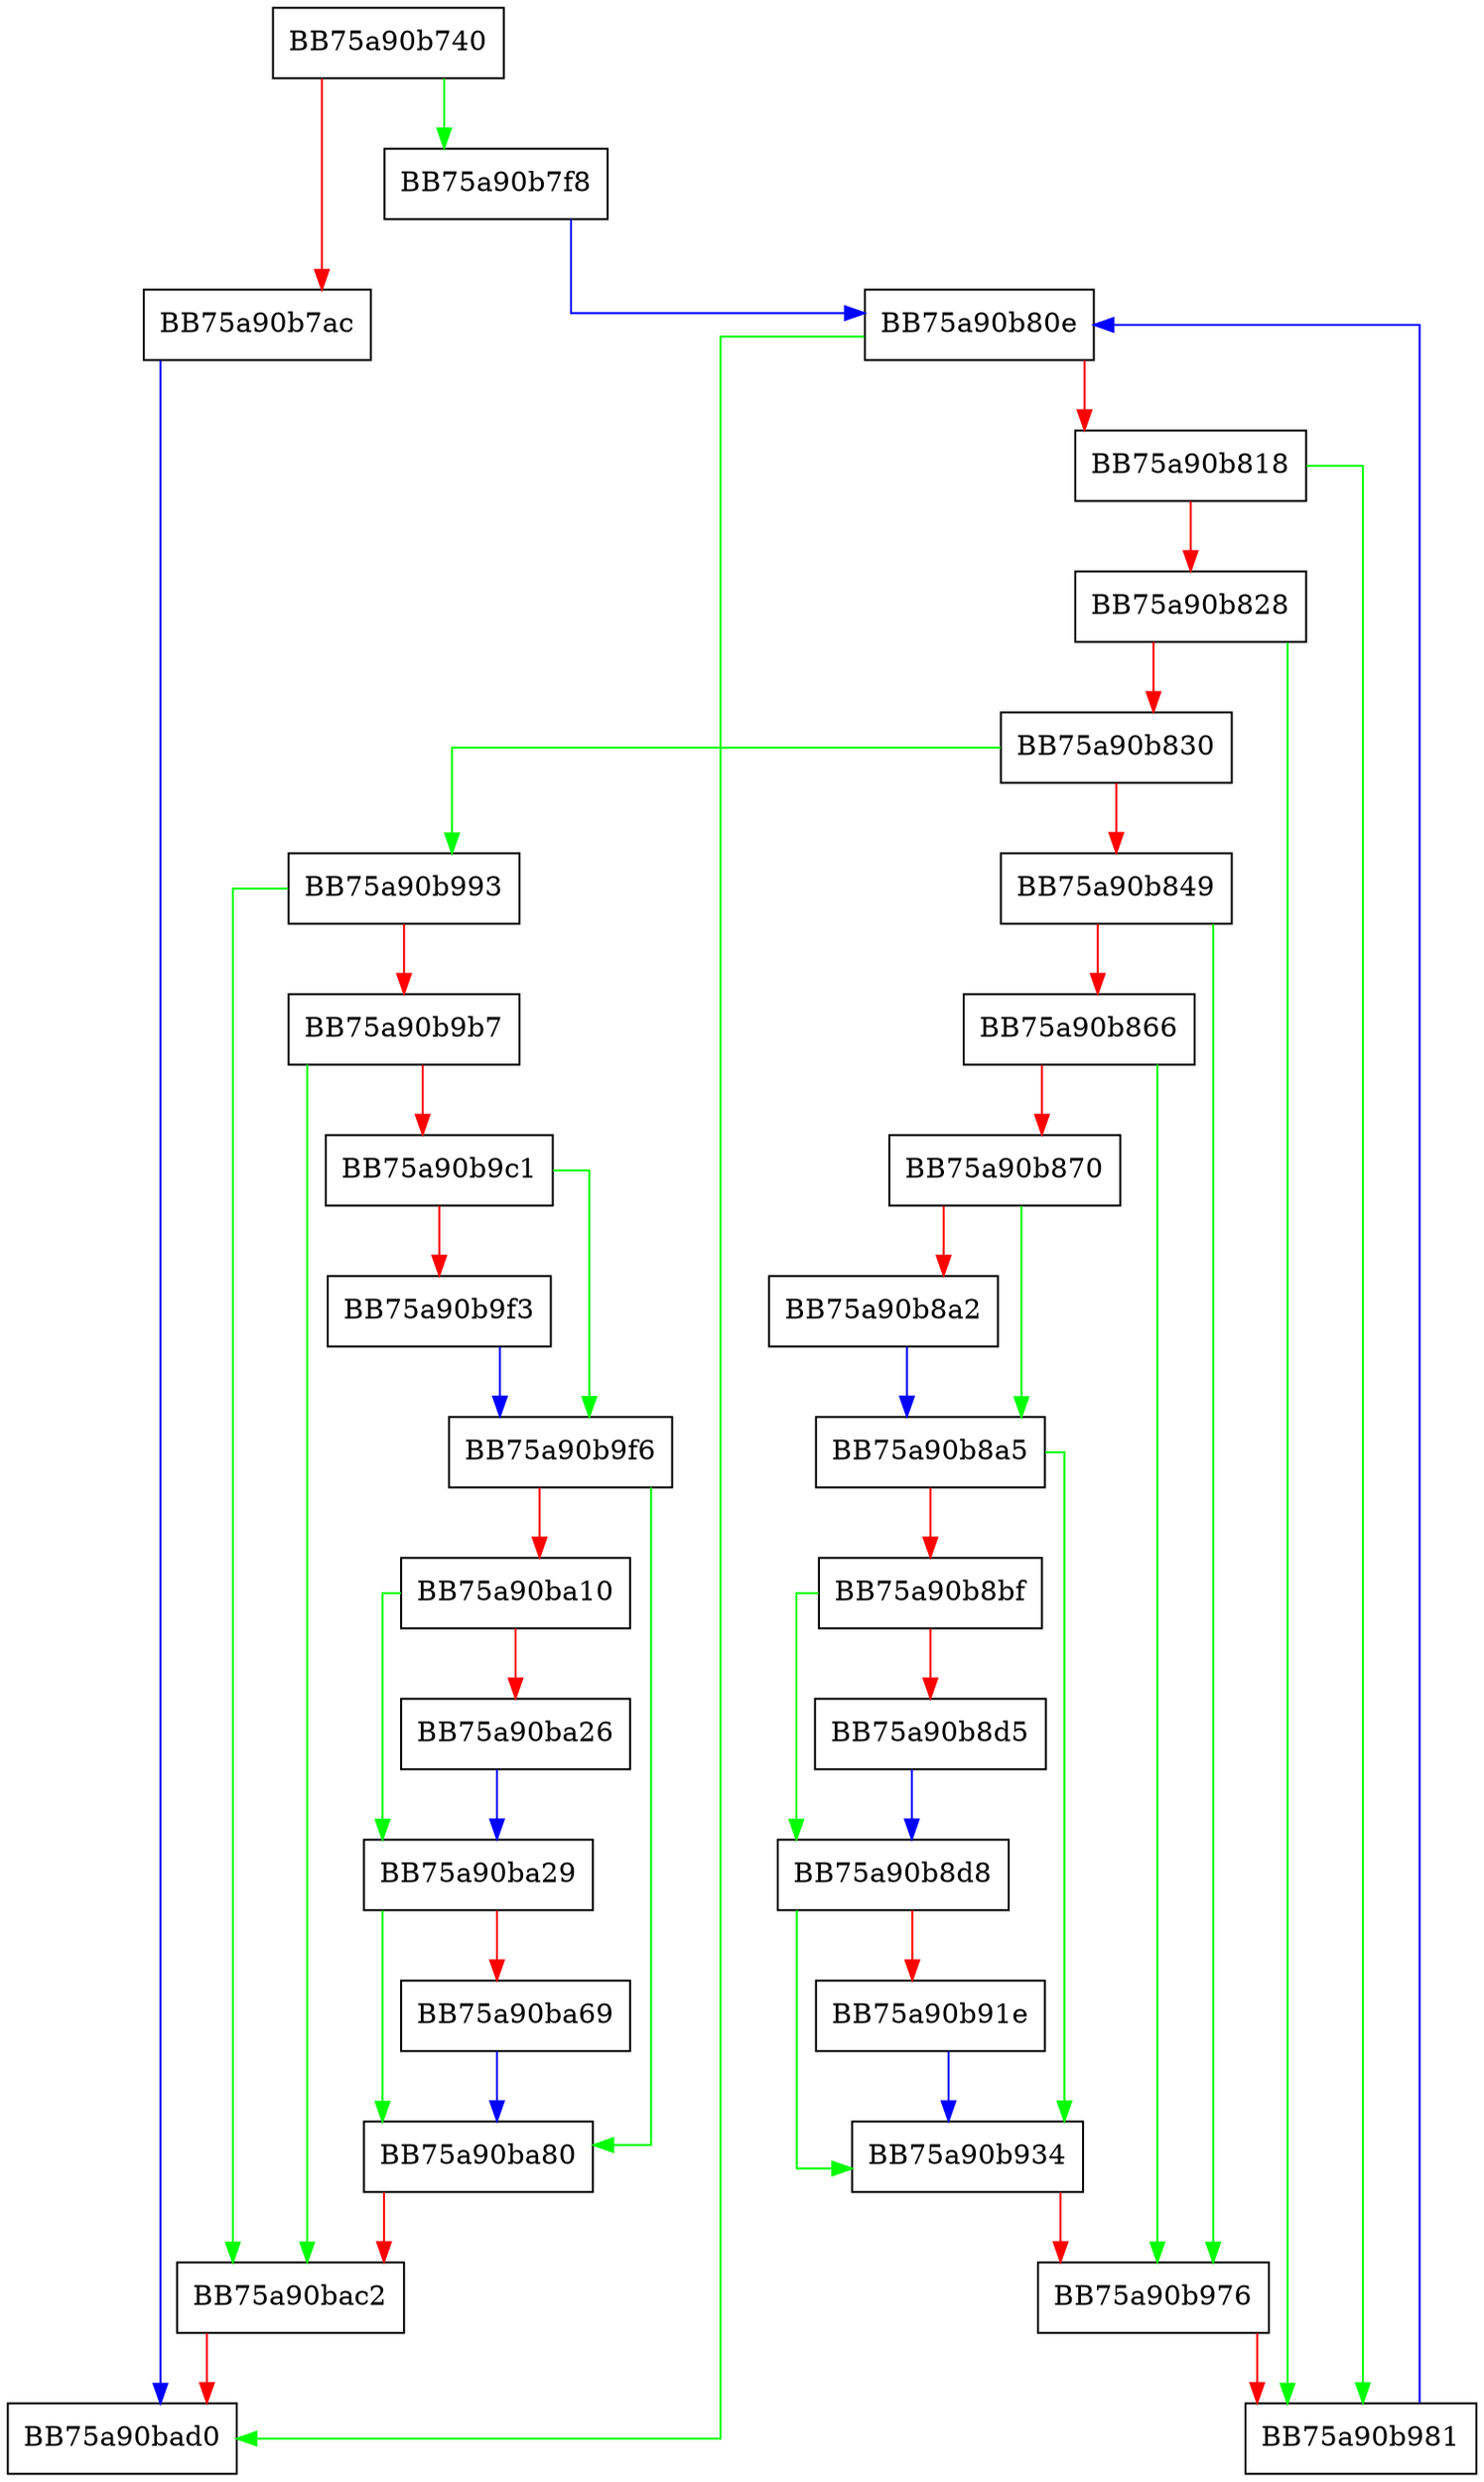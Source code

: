 digraph push_configs {
  node [shape="box"];
  graph [splines=ortho];
  BB75a90b740 -> BB75a90b7f8 [color="green"];
  BB75a90b740 -> BB75a90b7ac [color="red"];
  BB75a90b7ac -> BB75a90bad0 [color="blue"];
  BB75a90b7f8 -> BB75a90b80e [color="blue"];
  BB75a90b80e -> BB75a90bad0 [color="green"];
  BB75a90b80e -> BB75a90b818 [color="red"];
  BB75a90b818 -> BB75a90b981 [color="green"];
  BB75a90b818 -> BB75a90b828 [color="red"];
  BB75a90b828 -> BB75a90b981 [color="green"];
  BB75a90b828 -> BB75a90b830 [color="red"];
  BB75a90b830 -> BB75a90b993 [color="green"];
  BB75a90b830 -> BB75a90b849 [color="red"];
  BB75a90b849 -> BB75a90b976 [color="green"];
  BB75a90b849 -> BB75a90b866 [color="red"];
  BB75a90b866 -> BB75a90b976 [color="green"];
  BB75a90b866 -> BB75a90b870 [color="red"];
  BB75a90b870 -> BB75a90b8a5 [color="green"];
  BB75a90b870 -> BB75a90b8a2 [color="red"];
  BB75a90b8a2 -> BB75a90b8a5 [color="blue"];
  BB75a90b8a5 -> BB75a90b934 [color="green"];
  BB75a90b8a5 -> BB75a90b8bf [color="red"];
  BB75a90b8bf -> BB75a90b8d8 [color="green"];
  BB75a90b8bf -> BB75a90b8d5 [color="red"];
  BB75a90b8d5 -> BB75a90b8d8 [color="blue"];
  BB75a90b8d8 -> BB75a90b934 [color="green"];
  BB75a90b8d8 -> BB75a90b91e [color="red"];
  BB75a90b91e -> BB75a90b934 [color="blue"];
  BB75a90b934 -> BB75a90b976 [color="red"];
  BB75a90b976 -> BB75a90b981 [color="red"];
  BB75a90b981 -> BB75a90b80e [color="blue"];
  BB75a90b993 -> BB75a90bac2 [color="green"];
  BB75a90b993 -> BB75a90b9b7 [color="red"];
  BB75a90b9b7 -> BB75a90bac2 [color="green"];
  BB75a90b9b7 -> BB75a90b9c1 [color="red"];
  BB75a90b9c1 -> BB75a90b9f6 [color="green"];
  BB75a90b9c1 -> BB75a90b9f3 [color="red"];
  BB75a90b9f3 -> BB75a90b9f6 [color="blue"];
  BB75a90b9f6 -> BB75a90ba80 [color="green"];
  BB75a90b9f6 -> BB75a90ba10 [color="red"];
  BB75a90ba10 -> BB75a90ba29 [color="green"];
  BB75a90ba10 -> BB75a90ba26 [color="red"];
  BB75a90ba26 -> BB75a90ba29 [color="blue"];
  BB75a90ba29 -> BB75a90ba80 [color="green"];
  BB75a90ba29 -> BB75a90ba69 [color="red"];
  BB75a90ba69 -> BB75a90ba80 [color="blue"];
  BB75a90ba80 -> BB75a90bac2 [color="red"];
  BB75a90bac2 -> BB75a90bad0 [color="red"];
}